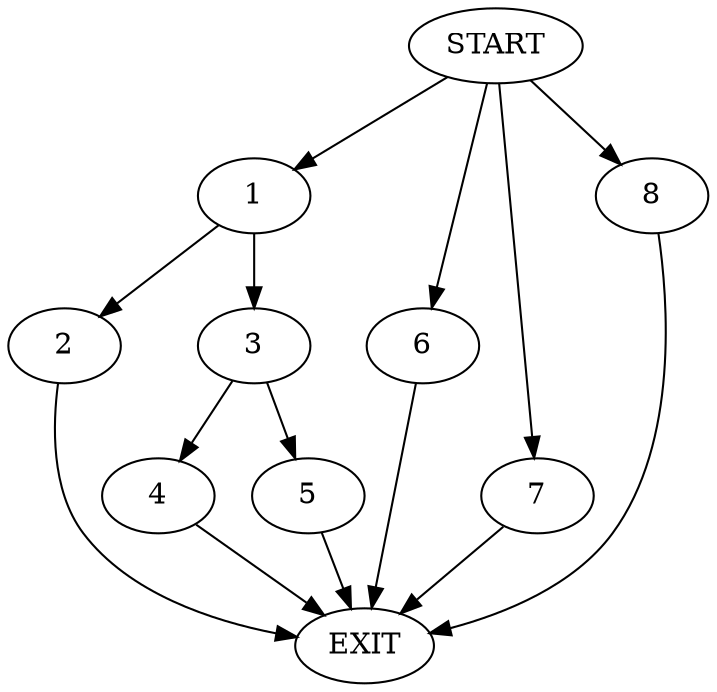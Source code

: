 digraph {
0 [label="START"]
9 [label="EXIT"]
0 -> 1
1 -> 2
1 -> 3
2 -> 9
3 -> 4
3 -> 5
4 -> 9
5 -> 9
0 -> 6
6 -> 9
0 -> 7
7 -> 9
0 -> 8
8 -> 9
}
